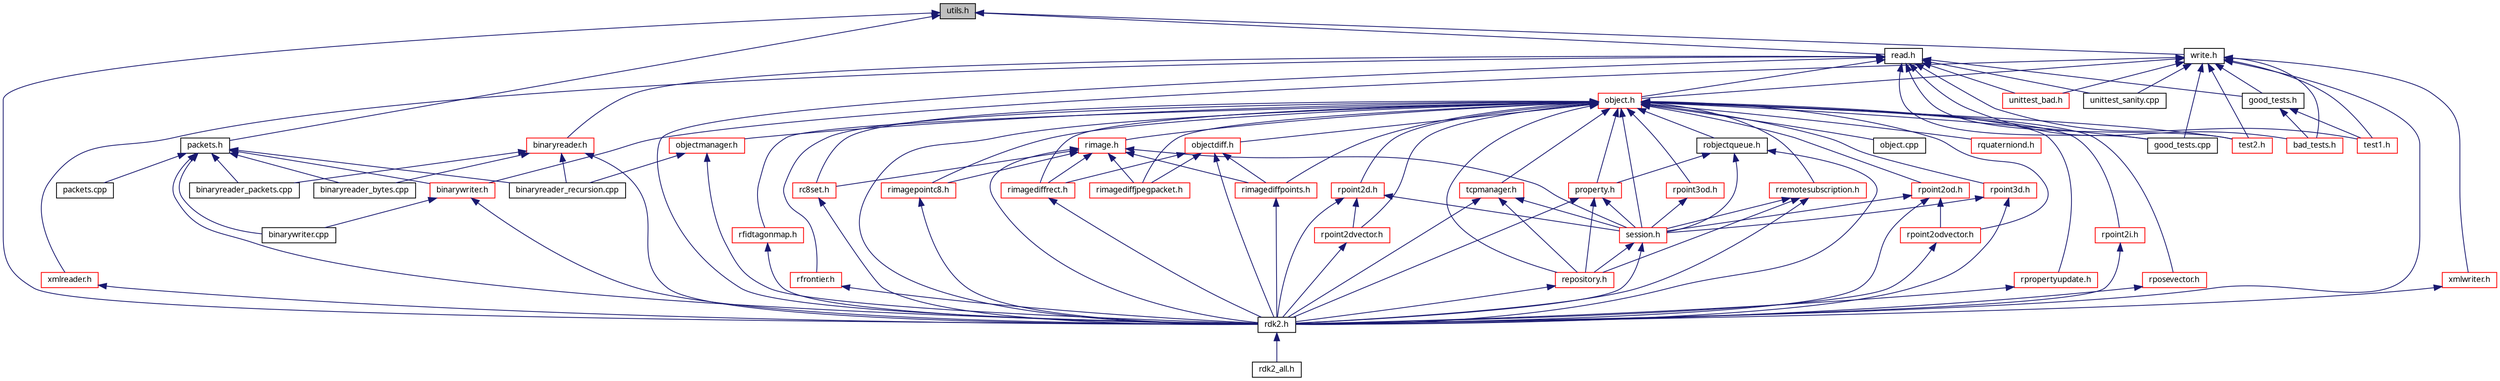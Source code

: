 digraph G
{
  edge [fontname="FreeSans.ttf",fontsize=10,labelfontname="FreeSans.ttf",labelfontsize=10];
  node [fontname="FreeSans.ttf",fontsize=10,shape=record];
  Node1 [label="utils.h",height=0.2,width=0.4,color="black", fillcolor="grey75", style="filled" fontcolor="black"];
  Node1 -> Node2 [dir=back,color="midnightblue",fontsize=10,style="solid",fontname="FreeSans.ttf"];
  Node2 [label="rdk2.h",height=0.2,width=0.4,color="black", fillcolor="white", style="filled",URL="$rdk2_8h-source.html",tooltip="AC: sicuro sicuro di includere tutto nel namespace RDK2? Se sono dichiarazioni globali..."];
  Node2 -> Node3 [dir=back,color="midnightblue",fontsize=10,style="solid",fontname="FreeSans.ttf"];
  Node3 [label="rdk2_all.h",height=0.2,width=0.4,color="black", fillcolor="white", style="filled",URL="$rdk2__all_8h-source.html"];
  Node1 -> Node4 [dir=back,color="midnightblue",fontsize=10,style="solid",fontname="FreeSans.ttf"];
  Node4 [label="read.h",height=0.2,width=0.4,color="black", fillcolor="white", style="filled",URL="$read_8h-source.html",tooltip="AC: sicuro sicuro di includere tutto nel namespace RDK2? Se sono dichiarazioni globali..."];
  Node4 -> Node5 [dir=back,color="midnightblue",fontsize=10,style="solid",fontname="FreeSans.ttf"];
  Node5 [label="object.h",height=0.2,width=0.4,color="red", fillcolor="white", style="filled",URL="$object_8h-source.html"];
  Node5 -> Node6 [dir=back,color="midnightblue",fontsize=10,style="solid",fontname="FreeSans.ttf"];
  Node6 [label="object.cpp",height=0.2,width=0.4,color="black", fillcolor="white", style="filled",URL="$object_8cpp-source.html"];
  Node5 -> Node7 [dir=back,color="midnightblue",fontsize=10,style="solid",fontname="FreeSans.ttf"];
  Node7 [label="objectdiff.h",height=0.2,width=0.4,color="red", fillcolor="white", style="filled",URL="$objectdiff_8h-source.html"];
  Node7 -> Node2 [dir=back,color="midnightblue",fontsize=10,style="solid",fontname="FreeSans.ttf"];
  Node7 -> Node8 [dir=back,color="midnightblue",fontsize=10,style="solid",fontname="FreeSans.ttf"];
  Node8 [label="rimagediffrect.h",height=0.2,width=0.4,color="red", fillcolor="white", style="filled",URL="$rimagediffrect_8h-source.html"];
  Node8 -> Node2 [dir=back,color="midnightblue",fontsize=10,style="solid",fontname="FreeSans.ttf"];
  Node7 -> Node9 [dir=back,color="midnightblue",fontsize=10,style="solid",fontname="FreeSans.ttf"];
  Node9 [label="rimagediffpoints.h",height=0.2,width=0.4,color="red", fillcolor="white", style="filled",URL="$rimagediffpoints_8h-source.html"];
  Node9 -> Node2 [dir=back,color="midnightblue",fontsize=10,style="solid",fontname="FreeSans.ttf"];
  Node7 -> Node10 [dir=back,color="midnightblue",fontsize=10,style="solid",fontname="FreeSans.ttf"];
  Node10 [label="rimagediffjpegpacket.h",height=0.2,width=0.4,color="red", fillcolor="white", style="filled",URL="$rimagediffjpegpacket_8h-source.html"];
  Node5 -> Node11 [dir=back,color="midnightblue",fontsize=10,style="solid",fontname="FreeSans.ttf"];
  Node11 [label="objectmanager.h",height=0.2,width=0.4,color="red", fillcolor="white", style="filled",URL="$objectmanager_8h-source.html"];
  Node11 -> Node2 [dir=back,color="midnightblue",fontsize=10,style="solid",fontname="FreeSans.ttf"];
  Node11 -> Node12 [dir=back,color="midnightblue",fontsize=10,style="solid",fontname="FreeSans.ttf"];
  Node12 [label="binaryreader_recursion.cpp",height=0.2,width=0.4,color="black", fillcolor="white", style="filled",URL="$binaryreader__recursion_8cpp-source.html"];
  Node5 -> Node2 [dir=back,color="midnightblue",fontsize=10,style="solid",fontname="FreeSans.ttf"];
  Node5 -> Node13 [dir=back,color="midnightblue",fontsize=10,style="solid",fontname="FreeSans.ttf"];
  Node13 [label="repository.h",height=0.2,width=0.4,color="red", fillcolor="white", style="filled",URL="$repository_8h-source.html"];
  Node13 -> Node2 [dir=back,color="midnightblue",fontsize=10,style="solid",fontname="FreeSans.ttf"];
  Node5 -> Node14 [dir=back,color="midnightblue",fontsize=10,style="solid",fontname="FreeSans.ttf"];
  Node14 [label="session.h",height=0.2,width=0.4,color="red", fillcolor="white", style="filled",URL="$session_8h.html"];
  Node14 -> Node2 [dir=back,color="midnightblue",fontsize=10,style="solid",fontname="FreeSans.ttf"];
  Node14 -> Node13 [dir=back,color="midnightblue",fontsize=10,style="solid",fontname="FreeSans.ttf"];
  Node5 -> Node15 [dir=back,color="midnightblue",fontsize=10,style="solid",fontname="FreeSans.ttf"];
  Node15 [label="tcpmanager.h",height=0.2,width=0.4,color="red", fillcolor="white", style="filled",URL="$tcpmanager_8h-source.html"];
  Node15 -> Node2 [dir=back,color="midnightblue",fontsize=10,style="solid",fontname="FreeSans.ttf"];
  Node15 -> Node14 [dir=back,color="midnightblue",fontsize=10,style="solid",fontname="FreeSans.ttf"];
  Node15 -> Node13 [dir=back,color="midnightblue",fontsize=10,style="solid",fontname="FreeSans.ttf"];
  Node5 -> Node16 [dir=back,color="midnightblue",fontsize=10,style="solid",fontname="FreeSans.ttf"];
  Node16 [label="property.h",height=0.2,width=0.4,color="red", fillcolor="white", style="filled",URL="$property_8h-source.html"];
  Node16 -> Node2 [dir=back,color="midnightblue",fontsize=10,style="solid",fontname="FreeSans.ttf"];
  Node16 -> Node13 [dir=back,color="midnightblue",fontsize=10,style="solid",fontname="FreeSans.ttf"];
  Node16 -> Node14 [dir=back,color="midnightblue",fontsize=10,style="solid",fontname="FreeSans.ttf"];
  Node5 -> Node17 [dir=back,color="midnightblue",fontsize=10,style="solid",fontname="FreeSans.ttf"];
  Node17 [label="robjectqueue.h",height=0.2,width=0.4,color="black", fillcolor="white", style="filled",URL="$robjectqueue_8h-source.html"];
  Node17 -> Node2 [dir=back,color="midnightblue",fontsize=10,style="solid",fontname="FreeSans.ttf"];
  Node17 -> Node14 [dir=back,color="midnightblue",fontsize=10,style="solid",fontname="FreeSans.ttf"];
  Node17 -> Node16 [dir=back,color="midnightblue",fontsize=10,style="solid",fontname="FreeSans.ttf"];
  Node5 -> Node18 [dir=back,color="midnightblue",fontsize=10,style="solid",fontname="FreeSans.ttf"];
  Node18 [label="rpropertyupdate.h",height=0.2,width=0.4,color="red", fillcolor="white", style="filled",URL="$rpropertyupdate_8h-source.html"];
  Node18 -> Node2 [dir=back,color="midnightblue",fontsize=10,style="solid",fontname="FreeSans.ttf"];
  Node5 -> Node19 [dir=back,color="midnightblue",fontsize=10,style="solid",fontname="FreeSans.ttf"];
  Node19 [label="rremotesubscription.h",height=0.2,width=0.4,color="red", fillcolor="white", style="filled",URL="$rremotesubscription_8h-source.html"];
  Node19 -> Node2 [dir=back,color="midnightblue",fontsize=10,style="solid",fontname="FreeSans.ttf"];
  Node19 -> Node13 [dir=back,color="midnightblue",fontsize=10,style="solid",fontname="FreeSans.ttf"];
  Node19 -> Node14 [dir=back,color="midnightblue",fontsize=10,style="solid",fontname="FreeSans.ttf"];
  Node5 -> Node20 [dir=back,color="midnightblue",fontsize=10,style="solid",fontname="FreeSans.ttf"];
  Node20 [label="rpoint2d.h",height=0.2,width=0.4,color="red", fillcolor="white", style="filled",URL="$rpoint2d_8h-source.html"];
  Node20 -> Node2 [dir=back,color="midnightblue",fontsize=10,style="solid",fontname="FreeSans.ttf"];
  Node20 -> Node14 [dir=back,color="midnightblue",fontsize=10,style="solid",fontname="FreeSans.ttf"];
  Node20 -> Node21 [dir=back,color="midnightblue",fontsize=10,style="solid",fontname="FreeSans.ttf"];
  Node21 [label="rpoint2dvector.h",height=0.2,width=0.4,color="red", fillcolor="white", style="filled",URL="$rpoint2dvector_8h-source.html"];
  Node21 -> Node2 [dir=back,color="midnightblue",fontsize=10,style="solid",fontname="FreeSans.ttf"];
  Node5 -> Node21 [dir=back,color="midnightblue",fontsize=10,style="solid",fontname="FreeSans.ttf"];
  Node5 -> Node22 [dir=back,color="midnightblue",fontsize=10,style="solid",fontname="FreeSans.ttf"];
  Node22 [label="rpoint2odvector.h",height=0.2,width=0.4,color="red", fillcolor="white", style="filled",URL="$rpoint2odvector_8h-source.html"];
  Node22 -> Node2 [dir=back,color="midnightblue",fontsize=10,style="solid",fontname="FreeSans.ttf"];
  Node5 -> Node23 [dir=back,color="midnightblue",fontsize=10,style="solid",fontname="FreeSans.ttf"];
  Node23 [label="rpoint2od.h",height=0.2,width=0.4,color="red", fillcolor="white", style="filled",URL="$rpoint2od_8h-source.html"];
  Node23 -> Node2 [dir=back,color="midnightblue",fontsize=10,style="solid",fontname="FreeSans.ttf"];
  Node23 -> Node14 [dir=back,color="midnightblue",fontsize=10,style="solid",fontname="FreeSans.ttf"];
  Node23 -> Node22 [dir=back,color="midnightblue",fontsize=10,style="solid",fontname="FreeSans.ttf"];
  Node5 -> Node24 [dir=back,color="midnightblue",fontsize=10,style="solid",fontname="FreeSans.ttf"];
  Node24 [label="rpoint2i.h",height=0.2,width=0.4,color="red", fillcolor="white", style="filled",URL="$rpoint2i_8h-source.html"];
  Node24 -> Node2 [dir=back,color="midnightblue",fontsize=10,style="solid",fontname="FreeSans.ttf"];
  Node5 -> Node25 [dir=back,color="midnightblue",fontsize=10,style="solid",fontname="FreeSans.ttf"];
  Node25 [label="rpoint3d.h",height=0.2,width=0.4,color="red", fillcolor="white", style="filled",URL="$rpoint3d_8h-source.html"];
  Node25 -> Node2 [dir=back,color="midnightblue",fontsize=10,style="solid",fontname="FreeSans.ttf"];
  Node25 -> Node14 [dir=back,color="midnightblue",fontsize=10,style="solid",fontname="FreeSans.ttf"];
  Node5 -> Node26 [dir=back,color="midnightblue",fontsize=10,style="solid",fontname="FreeSans.ttf"];
  Node26 [label="rpoint3od.h",height=0.2,width=0.4,color="red", fillcolor="white", style="filled",URL="$rpoint3od_8h-source.html"];
  Node26 -> Node14 [dir=back,color="midnightblue",fontsize=10,style="solid",fontname="FreeSans.ttf"];
  Node5 -> Node27 [dir=back,color="midnightblue",fontsize=10,style="solid",fontname="FreeSans.ttf"];
  Node27 [label="rquaterniond.h",height=0.2,width=0.4,color="red", fillcolor="white", style="filled",URL="$rquaterniond_8h-source.html"];
  Node5 -> Node28 [dir=back,color="midnightblue",fontsize=10,style="solid",fontname="FreeSans.ttf"];
  Node28 [label="rimage.h",height=0.2,width=0.4,color="red", fillcolor="white", style="filled",URL="$rimage_8h-source.html"];
  Node28 -> Node2 [dir=back,color="midnightblue",fontsize=10,style="solid",fontname="FreeSans.ttf"];
  Node28 -> Node14 [dir=back,color="midnightblue",fontsize=10,style="solid",fontname="FreeSans.ttf"];
  Node28 -> Node8 [dir=back,color="midnightblue",fontsize=10,style="solid",fontname="FreeSans.ttf"];
  Node28 -> Node29 [dir=back,color="midnightblue",fontsize=10,style="solid",fontname="FreeSans.ttf"];
  Node29 [label="rc8set.h",height=0.2,width=0.4,color="red", fillcolor="white", style="filled",URL="$rc8set_8h-source.html"];
  Node29 -> Node2 [dir=back,color="midnightblue",fontsize=10,style="solid",fontname="FreeSans.ttf"];
  Node28 -> Node9 [dir=back,color="midnightblue",fontsize=10,style="solid",fontname="FreeSans.ttf"];
  Node28 -> Node10 [dir=back,color="midnightblue",fontsize=10,style="solid",fontname="FreeSans.ttf"];
  Node28 -> Node30 [dir=back,color="midnightblue",fontsize=10,style="solid",fontname="FreeSans.ttf"];
  Node30 [label="rimagepointc8.h",height=0.2,width=0.4,color="red", fillcolor="white", style="filled",URL="$rimagepointc8_8h-source.html"];
  Node30 -> Node2 [dir=back,color="midnightblue",fontsize=10,style="solid",fontname="FreeSans.ttf"];
  Node5 -> Node8 [dir=back,color="midnightblue",fontsize=10,style="solid",fontname="FreeSans.ttf"];
  Node5 -> Node29 [dir=back,color="midnightblue",fontsize=10,style="solid",fontname="FreeSans.ttf"];
  Node5 -> Node9 [dir=back,color="midnightblue",fontsize=10,style="solid",fontname="FreeSans.ttf"];
  Node5 -> Node10 [dir=back,color="midnightblue",fontsize=10,style="solid",fontname="FreeSans.ttf"];
  Node5 -> Node30 [dir=back,color="midnightblue",fontsize=10,style="solid",fontname="FreeSans.ttf"];
  Node5 -> Node31 [dir=back,color="midnightblue",fontsize=10,style="solid",fontname="FreeSans.ttf"];
  Node31 [label="rposevector.h",height=0.2,width=0.4,color="red", fillcolor="white", style="filled",URL="$rposevector_8h-source.html"];
  Node31 -> Node2 [dir=back,color="midnightblue",fontsize=10,style="solid",fontname="FreeSans.ttf"];
  Node5 -> Node32 [dir=back,color="midnightblue",fontsize=10,style="solid",fontname="FreeSans.ttf"];
  Node32 [label="rfidtagonmap.h",height=0.2,width=0.4,color="red", fillcolor="white", style="filled",URL="$rfidtagonmap_8h-source.html"];
  Node32 -> Node2 [dir=back,color="midnightblue",fontsize=10,style="solid",fontname="FreeSans.ttf"];
  Node5 -> Node33 [dir=back,color="midnightblue",fontsize=10,style="solid",fontname="FreeSans.ttf"];
  Node33 [label="rfrontier.h",height=0.2,width=0.4,color="red", fillcolor="white", style="filled",URL="$rfrontier_8h-source.html"];
  Node33 -> Node2 [dir=back,color="midnightblue",fontsize=10,style="solid",fontname="FreeSans.ttf"];
  Node5 -> Node34 [dir=back,color="midnightblue",fontsize=10,style="solid",fontname="FreeSans.ttf"];
  Node34 [label="good_tests.cpp",height=0.2,width=0.4,color="black", fillcolor="white", style="filled",URL="$good__tests_8cpp-source.html"];
  Node5 -> Node35 [dir=back,color="midnightblue",fontsize=10,style="solid",fontname="FreeSans.ttf"];
  Node35 [label="test2.h",height=0.2,width=0.4,color="red", fillcolor="white", style="filled",URL="$test2_8h-source.html"];
  Node4 -> Node2 [dir=back,color="midnightblue",fontsize=10,style="solid",fontname="FreeSans.ttf"];
  Node4 -> Node36 [dir=back,color="midnightblue",fontsize=10,style="solid",fontname="FreeSans.ttf"];
  Node36 [label="binaryreader.h",height=0.2,width=0.4,color="red", fillcolor="white", style="filled",URL="$binaryreader_8h-source.html"];
  Node36 -> Node2 [dir=back,color="midnightblue",fontsize=10,style="solid",fontname="FreeSans.ttf"];
  Node36 -> Node37 [dir=back,color="midnightblue",fontsize=10,style="solid",fontname="FreeSans.ttf"];
  Node37 [label="binaryreader_bytes.cpp",height=0.2,width=0.4,color="black", fillcolor="white", style="filled",URL="$binaryreader__bytes_8cpp-source.html"];
  Node36 -> Node38 [dir=back,color="midnightblue",fontsize=10,style="solid",fontname="FreeSans.ttf"];
  Node38 [label="binaryreader_packets.cpp",height=0.2,width=0.4,color="black", fillcolor="white", style="filled",URL="$binaryreader__packets_8cpp-source.html"];
  Node36 -> Node12 [dir=back,color="midnightblue",fontsize=10,style="solid",fontname="FreeSans.ttf"];
  Node4 -> Node39 [dir=back,color="midnightblue",fontsize=10,style="solid",fontname="FreeSans.ttf"];
  Node39 [label="xmlreader.h",height=0.2,width=0.4,color="red", fillcolor="white", style="filled",URL="$xmlreader_8h-source.html"];
  Node39 -> Node2 [dir=back,color="midnightblue",fontsize=10,style="solid",fontname="FreeSans.ttf"];
  Node4 -> Node34 [dir=back,color="midnightblue",fontsize=10,style="solid",fontname="FreeSans.ttf"];
  Node4 -> Node40 [dir=back,color="midnightblue",fontsize=10,style="solid",fontname="FreeSans.ttf"];
  Node40 [label="bad_tests.h",height=0.2,width=0.4,color="red", fillcolor="white", style="filled",URL="$bad__tests_8h-source.html"];
  Node4 -> Node41 [dir=back,color="midnightblue",fontsize=10,style="solid",fontname="FreeSans.ttf"];
  Node41 [label="good_tests.h",height=0.2,width=0.4,color="black", fillcolor="white", style="filled",URL="$good__tests_8h-source.html"];
  Node41 -> Node40 [dir=back,color="midnightblue",fontsize=10,style="solid",fontname="FreeSans.ttf"];
  Node41 -> Node42 [dir=back,color="midnightblue",fontsize=10,style="solid",fontname="FreeSans.ttf"];
  Node42 [label="test1.h",height=0.2,width=0.4,color="red", fillcolor="white", style="filled",URL="$test1_8h-source.html"];
  Node4 -> Node42 [dir=back,color="midnightblue",fontsize=10,style="solid",fontname="FreeSans.ttf"];
  Node4 -> Node35 [dir=back,color="midnightblue",fontsize=10,style="solid",fontname="FreeSans.ttf"];
  Node4 -> Node43 [dir=back,color="midnightblue",fontsize=10,style="solid",fontname="FreeSans.ttf"];
  Node43 [label="unittest_bad.h",height=0.2,width=0.4,color="red", fillcolor="white", style="filled",URL="$unittest__bad_8h-source.html"];
  Node4 -> Node44 [dir=back,color="midnightblue",fontsize=10,style="solid",fontname="FreeSans.ttf"];
  Node44 [label="unittest_sanity.cpp",height=0.2,width=0.4,color="black", fillcolor="white", style="filled",URL="$unittest__sanity_8cpp-source.html"];
  Node1 -> Node45 [dir=back,color="midnightblue",fontsize=10,style="solid",fontname="FreeSans.ttf"];
  Node45 [label="write.h",height=0.2,width=0.4,color="black", fillcolor="white", style="filled",URL="$write_8h-source.html",tooltip="AC: sicuro sicuro di includere tutto nel namespace RDK2? Se sono dichiarazioni globali..."];
  Node45 -> Node5 [dir=back,color="midnightblue",fontsize=10,style="solid",fontname="FreeSans.ttf"];
  Node45 -> Node2 [dir=back,color="midnightblue",fontsize=10,style="solid",fontname="FreeSans.ttf"];
  Node45 -> Node46 [dir=back,color="midnightblue",fontsize=10,style="solid",fontname="FreeSans.ttf"];
  Node46 [label="binarywriter.h",height=0.2,width=0.4,color="red", fillcolor="white", style="filled",URL="$binarywriter_8h-source.html"];
  Node46 -> Node2 [dir=back,color="midnightblue",fontsize=10,style="solid",fontname="FreeSans.ttf"];
  Node46 -> Node47 [dir=back,color="midnightblue",fontsize=10,style="solid",fontname="FreeSans.ttf"];
  Node47 [label="binarywriter.cpp",height=0.2,width=0.4,color="black", fillcolor="white", style="filled",URL="$binarywriter_8cpp-source.html"];
  Node45 -> Node48 [dir=back,color="midnightblue",fontsize=10,style="solid",fontname="FreeSans.ttf"];
  Node48 [label="xmlwriter.h",height=0.2,width=0.4,color="red", fillcolor="white", style="filled",URL="$xmlwriter_8h-source.html"];
  Node48 -> Node2 [dir=back,color="midnightblue",fontsize=10,style="solid",fontname="FreeSans.ttf"];
  Node45 -> Node34 [dir=back,color="midnightblue",fontsize=10,style="solid",fontname="FreeSans.ttf"];
  Node45 -> Node40 [dir=back,color="midnightblue",fontsize=10,style="solid",fontname="FreeSans.ttf"];
  Node45 -> Node41 [dir=back,color="midnightblue",fontsize=10,style="solid",fontname="FreeSans.ttf"];
  Node45 -> Node42 [dir=back,color="midnightblue",fontsize=10,style="solid",fontname="FreeSans.ttf"];
  Node45 -> Node35 [dir=back,color="midnightblue",fontsize=10,style="solid",fontname="FreeSans.ttf"];
  Node45 -> Node43 [dir=back,color="midnightblue",fontsize=10,style="solid",fontname="FreeSans.ttf"];
  Node45 -> Node44 [dir=back,color="midnightblue",fontsize=10,style="solid",fontname="FreeSans.ttf"];
  Node1 -> Node49 [dir=back,color="midnightblue",fontsize=10,style="solid",fontname="FreeSans.ttf"];
  Node49 [label="packets.h",height=0.2,width=0.4,color="black", fillcolor="white", style="filled",URL="$packets_8h-source.html",tooltip="AC: sicuro sicuro di includere tutto nel namespace RDK2? Se sono dichiarazioni globali..."];
  Node49 -> Node2 [dir=back,color="midnightblue",fontsize=10,style="solid",fontname="FreeSans.ttf"];
  Node49 -> Node37 [dir=back,color="midnightblue",fontsize=10,style="solid",fontname="FreeSans.ttf"];
  Node49 -> Node38 [dir=back,color="midnightblue",fontsize=10,style="solid",fontname="FreeSans.ttf"];
  Node49 -> Node12 [dir=back,color="midnightblue",fontsize=10,style="solid",fontname="FreeSans.ttf"];
  Node49 -> Node46 [dir=back,color="midnightblue",fontsize=10,style="solid",fontname="FreeSans.ttf"];
  Node49 -> Node47 [dir=back,color="midnightblue",fontsize=10,style="solid",fontname="FreeSans.ttf"];
  Node49 -> Node50 [dir=back,color="midnightblue",fontsize=10,style="solid",fontname="FreeSans.ttf"];
  Node50 [label="packets.cpp",height=0.2,width=0.4,color="black", fillcolor="white", style="filled",URL="$packets_8cpp-source.html"];
}
